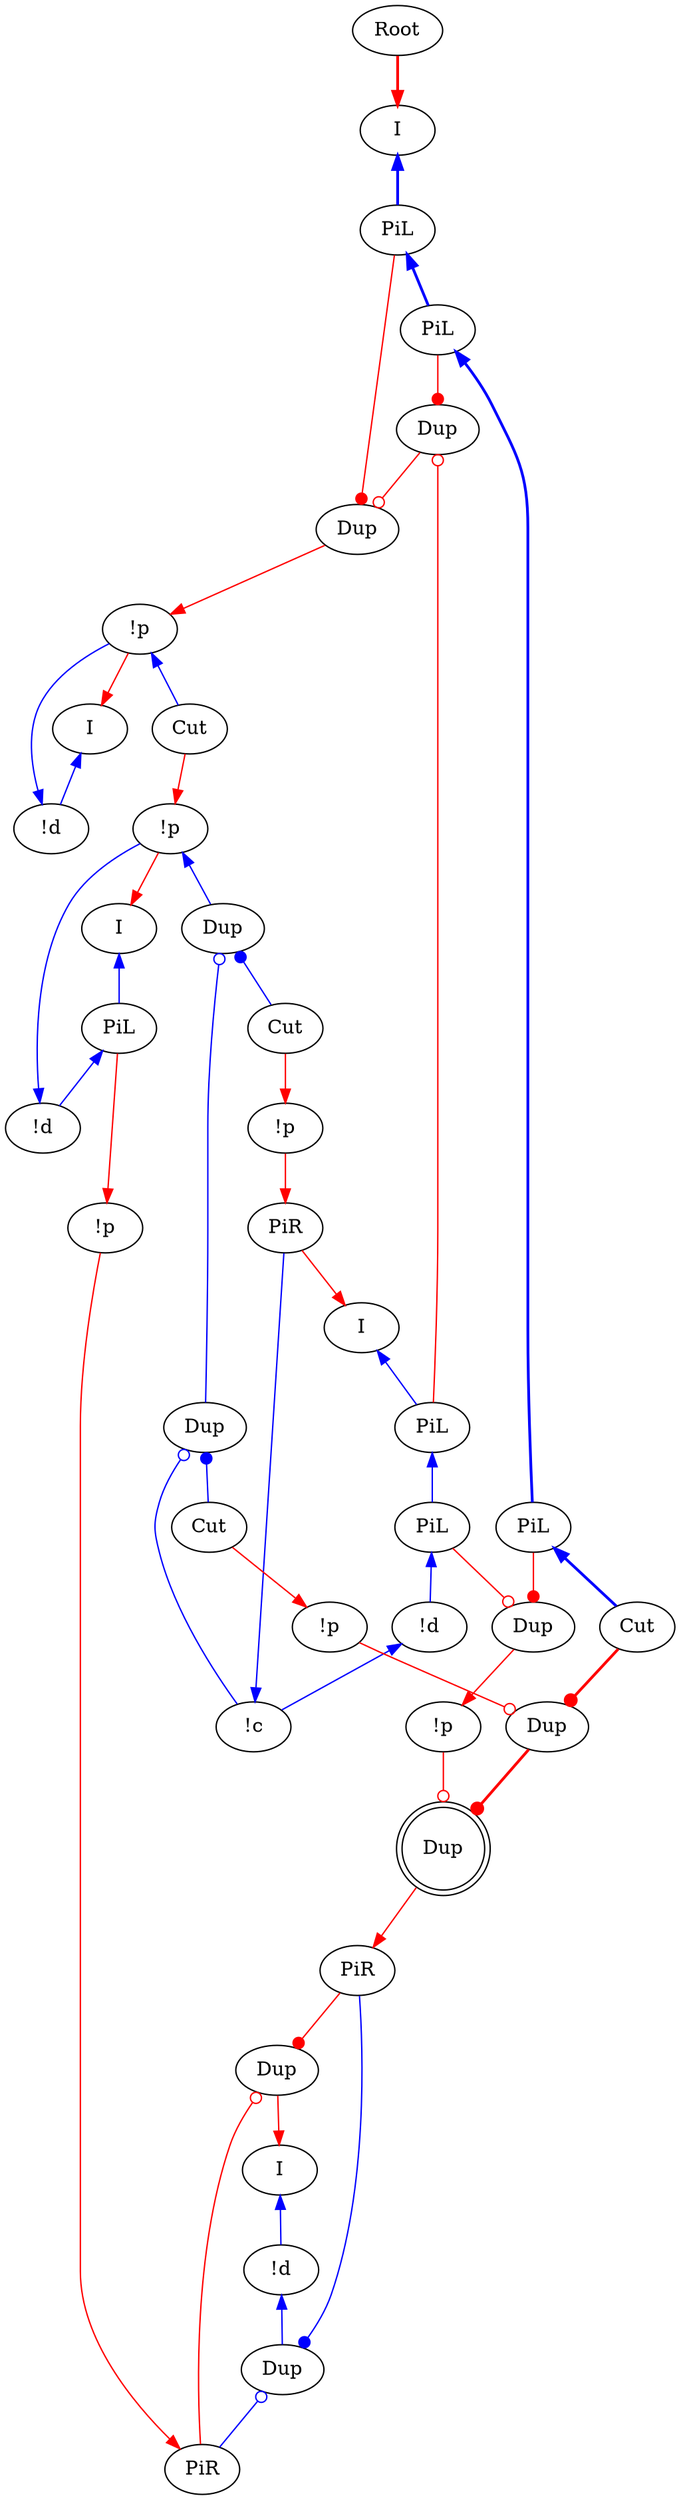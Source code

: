 digraph {
"Root0" [label="Root"]
"!p0" [label="!p"]
"I0" [label="I"]
"!d0" [label="!d"]
"I1" [label="I"]
"!d1" [label="!d"]
"!p1" [label="!p"]
"Cut0" [label="Cut"]
"!d2" [label="!d"]
"PiL0" [label="PiL"]
"I2" [label="I"]
"I3" [label="I"]
"!p2" [label="!p"]
"Cut1" [label="Cut"]
"PiR0" [label="PiR"]
"!c0" [label="!c"]
"!d3" [label="!d"]
"PiL1" [label="PiL"]
"PiL2" [label="PiL"]
"PiL3" [label="PiL"]
"PiL4" [label="PiL"]
"I4" [label="I"]
"Dup0_0" [label="Dup"]
"Dup0_1" [label="Dup"]
"Dup0_2" [label="Dup"]
"PiL5" [label="PiL"]
"!p3" [label="!p"]
"!p4" [label="!p"]
"Dup1_0" [label="Dup"]
"Dup1_1" [label="Dup"]
"Dup1_2" [label="Dup",shape=doublecircle]
"Dup2_0" [label="Dup"]
"!p5" [label="!p"]
"Cut2" [label="Cut"]
"Cut3" [label="Cut"]
"PiR1" [label="PiR"]
"PiR2" [label="PiR"]
"Dup3_0" [label="Dup"]
"Dup3_1" [label="Dup"]
"!p1" -> "I2"[color=red,tooltip="e11"]
"!d2" -> "!p1"[color=blue,tooltip="e13",dir=back]
"!p1" -> "Dup1_0"[color=blue,tooltip="e15",dir=back]
"PiL0" -> "!d2"[color=blue,tooltip="e17",dir=back]
"I2" -> "PiL0"[color=blue,tooltip="e19",dir=back]
"PiL0" -> "!p3"[color=red,tooltip="e21"]
"Dup1_0" -> "Cut1"[color=blue,tooltip="e23",arrowtail=dot,dir=back]
"Dup1_0" -> "Dup0_0"[color=blue,tooltip="e25",arrowtail=odot,dir=back]
"Dup0_1" -> "!p4"[color=red,tooltip="e31"]
"I3" -> "PiL5"[color=blue,tooltip="e32",penwidth=2,dir=back]
"PiL5" -> "Dup1_1"[color=red,tooltip="e34",arrowhead=dot]
"Dup0_2" -> "Dup1_1"[color=red,tooltip="e35",arrowhead=odot]
"Cut1" -> "!p2"[color=red,tooltip="e37"]
"!p2" -> "PiR0"[color=red,tooltip="e39"]
"!c0" -> "PiR0"[color=blue,tooltip="e41",dir=back]
"PiR0" -> "I4"[color=red,tooltip="e43"]
"Dup0_0" -> "Cut2"[color=blue,tooltip="e45",arrowtail=dot,dir=back]
"!d3" -> "!c0"[color=blue,tooltip="e46",dir=back]
"Dup0_0" -> "!c0"[color=blue,tooltip="e47",arrowtail=odot,dir=back]
"PiL1" -> "Cut3"[color=blue,tooltip="e48",penwidth=2,dir=back]
"PiL2" -> "!d3"[color=blue,tooltip="e49",dir=back]
"PiL3" -> "PiL1"[color=blue,tooltip="e50",penwidth=2,dir=back]
"PiL4" -> "PiL2"[color=blue,tooltip="e51",dir=back]
"PiL1" -> "Dup0_1"[color=red,tooltip="e52",arrowhead=dot]
"PiL2" -> "Dup0_1"[color=red,tooltip="e53",arrowhead=odot]
"PiL5" -> "PiL3"[color=blue,tooltip="e54",penwidth=2,dir=back]
"I4" -> "PiL4"[color=blue,tooltip="e55",dir=back]
"PiL3" -> "Dup0_2"[color=red,tooltip="e56",arrowhead=dot]
"PiL4" -> "Dup0_2"[color=red,tooltip="e57",arrowhead=odot]
"Dup1_2" -> "PiR1"[color=red,tooltip="e58"]
"!p3" -> "PiR2"[color=red,tooltip="e59"]
"Dup2_0" -> "Dup1_2"[color=red,tooltip="e60",arrowhead=dot,penwidth=2]
"!p4" -> "Dup1_2"[color=red,tooltip="e61",arrowhead=odot]
"Cut2" -> "!p5"[color=red,tooltip="e63"]
"Cut3" -> "Dup2_0"[color=red,tooltip="e64",arrowhead=dot,penwidth=2]
"!p5" -> "Dup2_0"[color=red,tooltip="e65",arrowhead=odot]
"Dup3_0" -> "PiR1"[color=blue,tooltip="e66",arrowtail=dot,dir=back]
"Dup3_0" -> "PiR2"[color=blue,tooltip="e67",arrowtail=odot,dir=back]
"PiR1" -> "Dup3_1"[color=red,tooltip="e68",arrowhead=dot]
"PiR2" -> "Dup3_1"[color=red,tooltip="e69",arrowhead=odot]
"Cut0" -> "!p1"[color=red,tooltip="e9"]
"!d1" -> "Dup3_0"[color=blue,tooltip="i",dir=back]
"I1" -> "!d1"[color=blue,tooltip="il",dir=back]
"Dup3_1" -> "I1"[color=red,tooltip="ir"]
"Root0" -> "I3"[color=red,tooltip="rettop",penwidth=2]
"!p0" -> "Cut0"[color=blue,tooltip="y2",dir=back]
"!d0" -> "!p0"[color=blue,tooltip="yj",dir=back]
"I0" -> "!d0"[color=blue,tooltip="yl2",dir=back]
"!p0" -> "I0"[color=red,tooltip="yli"]
"Dup1_1" -> "!p0"[color=red,tooltip="ylp"]
}
